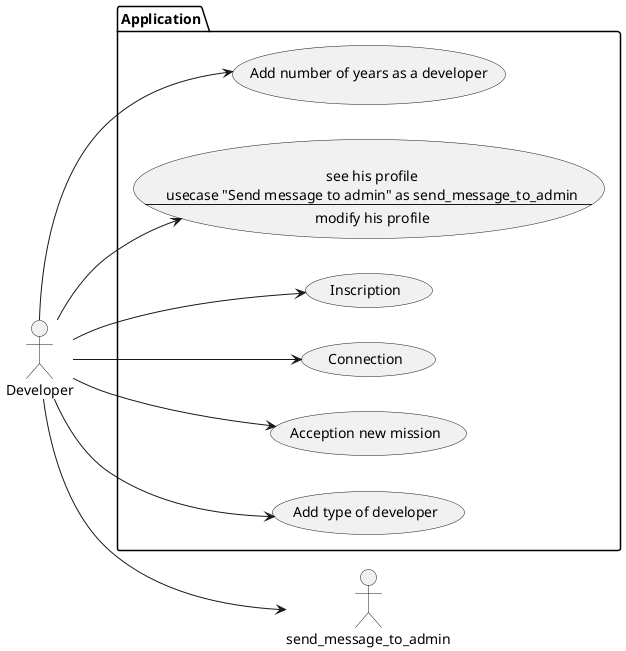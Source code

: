 @startuml Developer
left to right direction

:Developer: as dev

package Application {
    usecase "Inscription" as inscription
    usecase "Connection" as connection
    usecase "Acception new mission" as accept_mission
    usecase "Add type of developer" as add_type_of_developer
    usecase "Add number of years as a developer" as add_number_of_years
    usecase see_profile as  "see his profile
    usecase "Send message to admin" as send_message_to_admin
    --
    modify his profile"
}
dev --> connection
dev --> inscription
dev --> accept_mission
dev --> add_type_of_developer
dev -> add_number_of_years
dev -> see_profile
dev --> send_message_to_admin
@enduml
